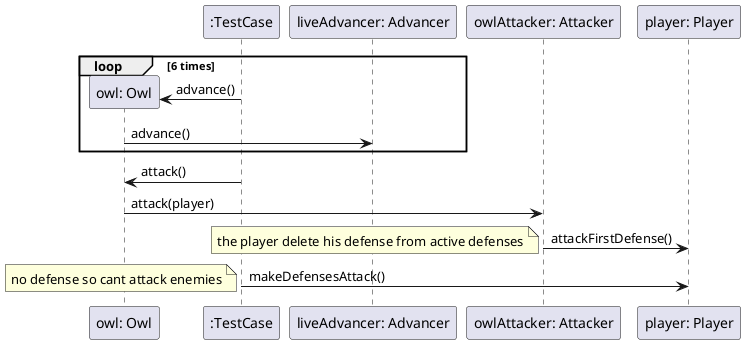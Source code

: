 @startuml
'https://plantuml.com/sequence-diagram

Create "owl: Owl"
Loop 6 times
":TestCase" -> "owl: Owl": advance()
"owl: Owl" -> "liveAdvancer: Advancer": advance()
end Loop

":TestCase" -> "owl: Owl": attack()

"owl: Owl" -> "owlAttacker: Attacker": attack(player)

"owlAttacker: Attacker" -> "player: Player": attackFirstDefense()
note left: the player delete his defense from active defenses

":TestCase" -> "player: Player": makeDefensesAttack()
note left: no defense so cant attack enemies

@enduml